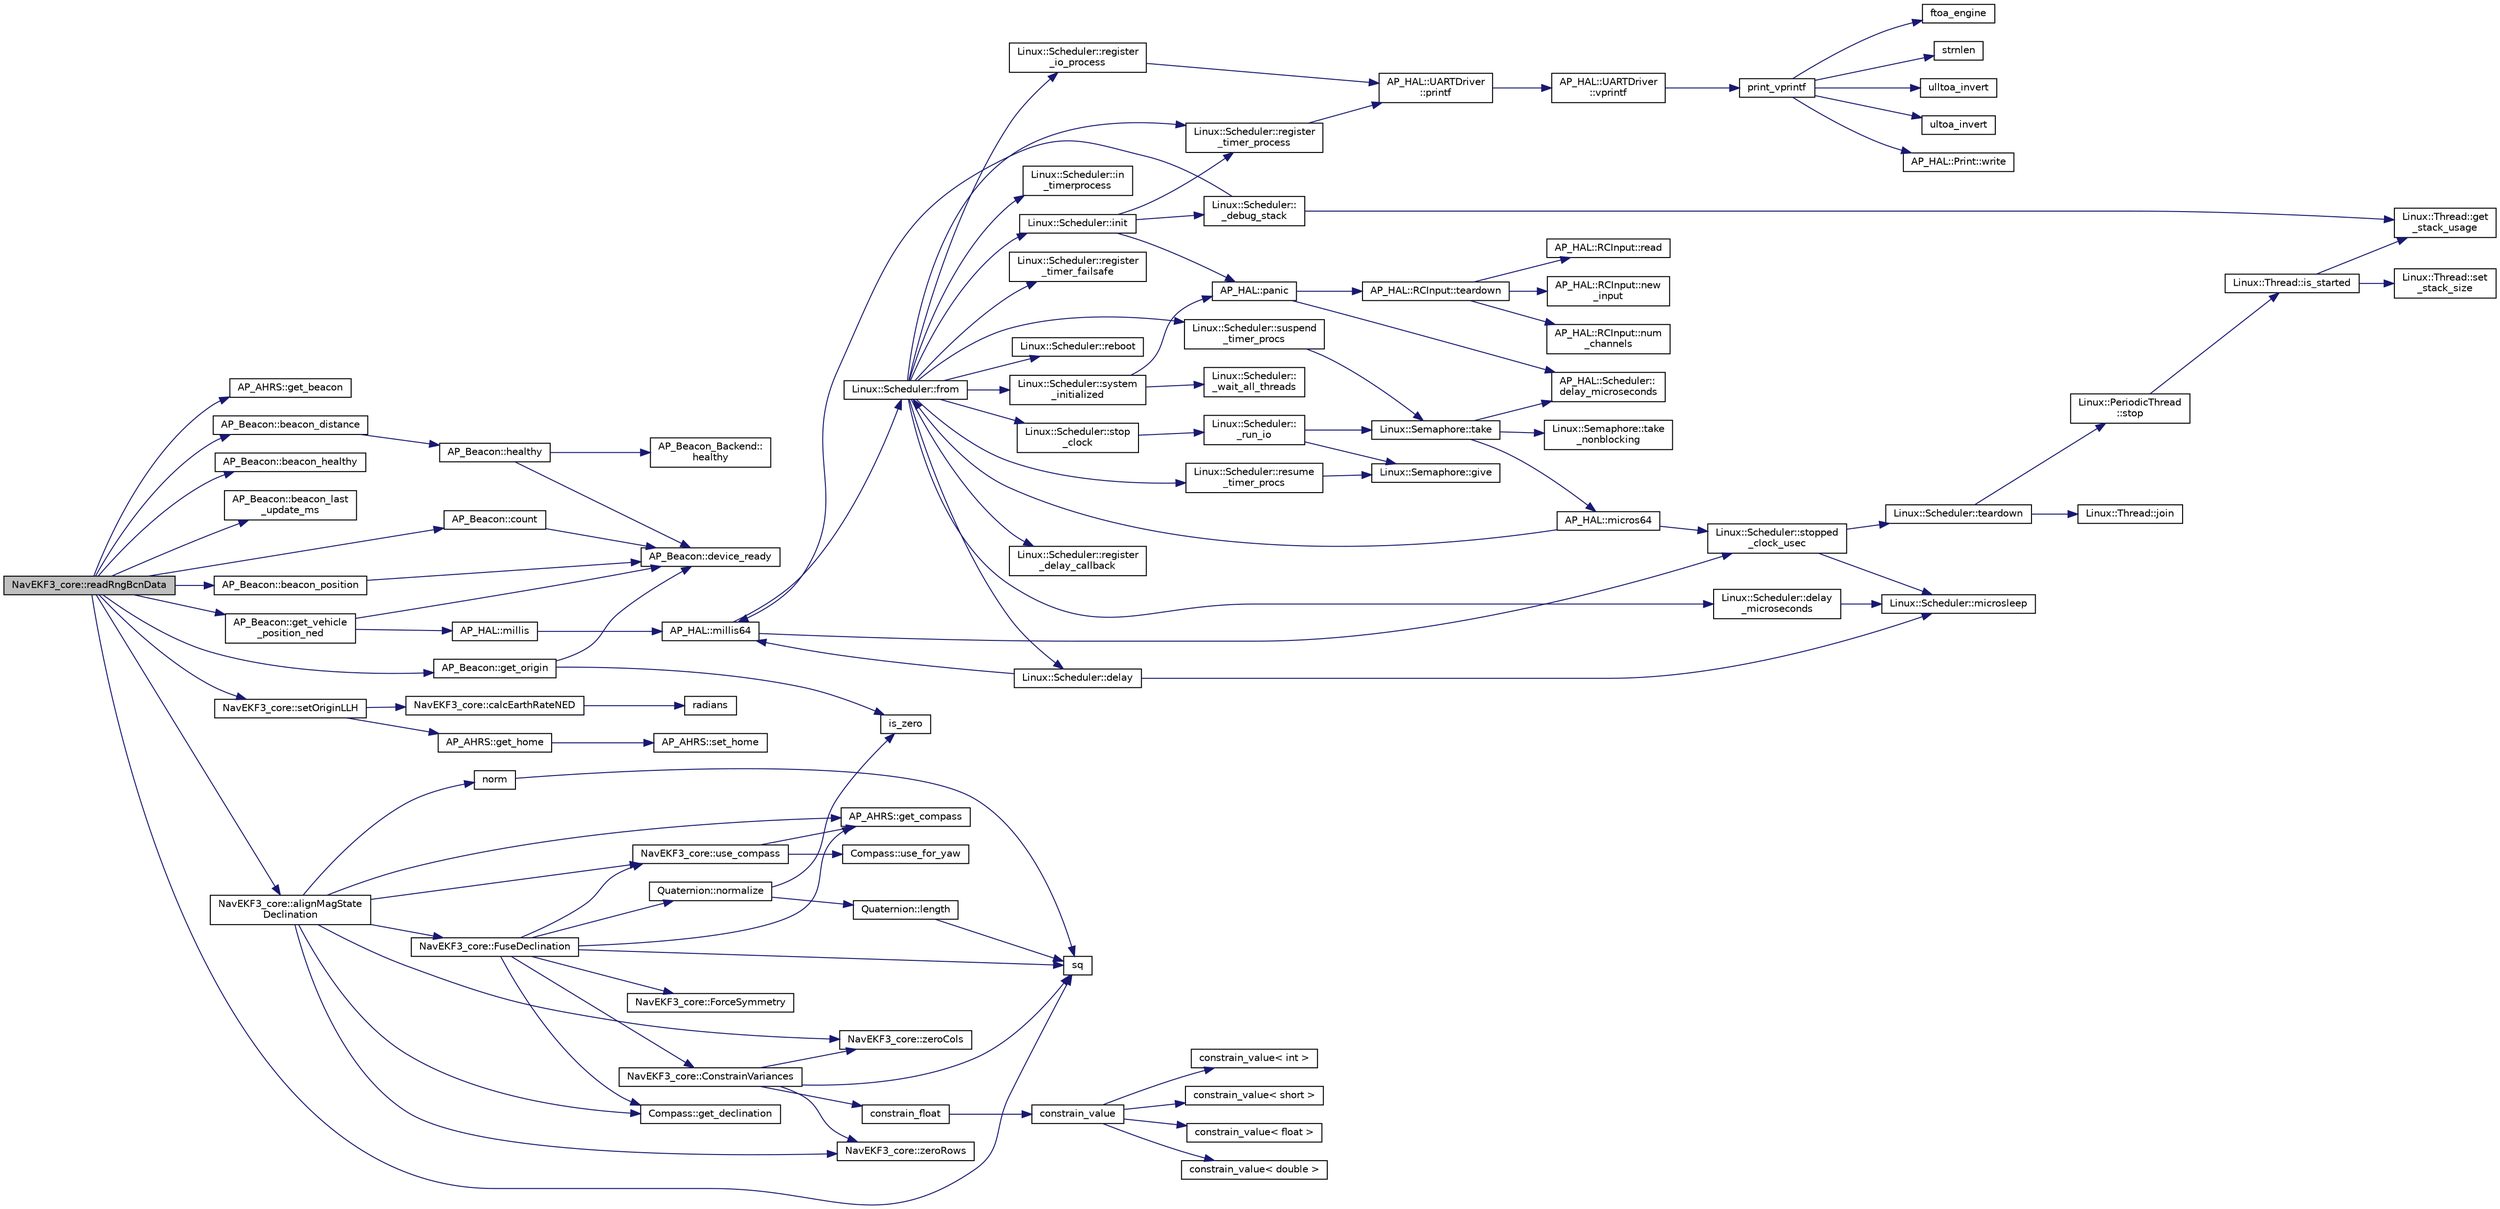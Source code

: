 digraph "NavEKF3_core::readRngBcnData"
{
 // INTERACTIVE_SVG=YES
  edge [fontname="Helvetica",fontsize="10",labelfontname="Helvetica",labelfontsize="10"];
  node [fontname="Helvetica",fontsize="10",shape=record];
  rankdir="LR";
  Node1 [label="NavEKF3_core::readRngBcnData",height=0.2,width=0.4,color="black", fillcolor="grey75", style="filled", fontcolor="black"];
  Node1 -> Node2 [color="midnightblue",fontsize="10",style="solid",fontname="Helvetica"];
  Node2 [label="AP_AHRS::get_beacon",height=0.2,width=0.4,color="black", fillcolor="white", style="filled",URL="$classAP__AHRS.html#a9924677fc2b82e894506de9c351ae1b8"];
  Node1 -> Node3 [color="midnightblue",fontsize="10",style="solid",fontname="Helvetica"];
  Node3 [label="AP_Beacon::count",height=0.2,width=0.4,color="black", fillcolor="white", style="filled",URL="$classAP__Beacon.html#a997457e517f3eb8dc41c8ccdd5109a59"];
  Node3 -> Node4 [color="midnightblue",fontsize="10",style="solid",fontname="Helvetica"];
  Node4 [label="AP_Beacon::device_ready",height=0.2,width=0.4,color="black", fillcolor="white", style="filled",URL="$classAP__Beacon.html#a78c5501000d02e25916d46cbdd5c2318"];
  Node1 -> Node5 [color="midnightblue",fontsize="10",style="solid",fontname="Helvetica"];
  Node5 [label="AP_Beacon::beacon_healthy",height=0.2,width=0.4,color="black", fillcolor="white", style="filled",URL="$classAP__Beacon.html#aba028923bb7a9191822644079ae3ca9c"];
  Node1 -> Node6 [color="midnightblue",fontsize="10",style="solid",fontname="Helvetica"];
  Node6 [label="AP_Beacon::beacon_last\l_update_ms",height=0.2,width=0.4,color="black", fillcolor="white", style="filled",URL="$classAP__Beacon.html#aed87819f871c8e3fd6edc70ae6ace188"];
  Node1 -> Node7 [color="midnightblue",fontsize="10",style="solid",fontname="Helvetica"];
  Node7 [label="AP_Beacon::beacon_distance",height=0.2,width=0.4,color="black", fillcolor="white", style="filled",URL="$classAP__Beacon.html#a770bf66510fe2c8ce84f54453aa0a0d6"];
  Node7 -> Node8 [color="midnightblue",fontsize="10",style="solid",fontname="Helvetica"];
  Node8 [label="AP_Beacon::healthy",height=0.2,width=0.4,color="black", fillcolor="white", style="filled",URL="$classAP__Beacon.html#a63934b3ceee41ceb3370b3ac99671557"];
  Node8 -> Node4 [color="midnightblue",fontsize="10",style="solid",fontname="Helvetica"];
  Node8 -> Node9 [color="midnightblue",fontsize="10",style="solid",fontname="Helvetica"];
  Node9 [label="AP_Beacon_Backend::\lhealthy",height=0.2,width=0.4,color="black", fillcolor="white", style="filled",URL="$classAP__Beacon__Backend.html#a47d47924f7b146ce69e78987ea6e3aca"];
  Node1 -> Node10 [color="midnightblue",fontsize="10",style="solid",fontname="Helvetica"];
  Node10 [label="AP_Beacon::beacon_position",height=0.2,width=0.4,color="black", fillcolor="white", style="filled",URL="$classAP__Beacon.html#a78e0a0e5f279a9bf7083994ea4ba9894"];
  Node10 -> Node4 [color="midnightblue",fontsize="10",style="solid",fontname="Helvetica"];
  Node1 -> Node11 [color="midnightblue",fontsize="10",style="solid",fontname="Helvetica"];
  Node11 [label="AP_Beacon::get_vehicle\l_position_ned",height=0.2,width=0.4,color="black", fillcolor="white", style="filled",URL="$classAP__Beacon.html#a0b7aef9f21c219f128c4742c8a0bc589"];
  Node11 -> Node4 [color="midnightblue",fontsize="10",style="solid",fontname="Helvetica"];
  Node11 -> Node12 [color="midnightblue",fontsize="10",style="solid",fontname="Helvetica"];
  Node12 [label="AP_HAL::millis",height=0.2,width=0.4,color="black", fillcolor="white", style="filled",URL="$namespaceAP__HAL.html#a77dffbb18891996280308e21316ec186"];
  Node12 -> Node13 [color="midnightblue",fontsize="10",style="solid",fontname="Helvetica"];
  Node13 [label="AP_HAL::millis64",height=0.2,width=0.4,color="black", fillcolor="white", style="filled",URL="$namespaceAP__HAL.html#a59336c5fceaf28a76d1df1581a87a25d"];
  Node13 -> Node14 [color="midnightblue",fontsize="10",style="solid",fontname="Helvetica"];
  Node14 [label="Linux::Scheduler::from",height=0.2,width=0.4,color="black", fillcolor="white", style="filled",URL="$classLinux_1_1Scheduler.html#a53ecaae0fdc72f85bd57c4b0cff93653"];
  Node14 -> Node15 [color="midnightblue",fontsize="10",style="solid",fontname="Helvetica"];
  Node15 [label="Linux::Scheduler::init",height=0.2,width=0.4,color="black", fillcolor="white", style="filled",URL="$classLinux_1_1Scheduler.html#a3d77c332e051c28c83fb07757e7100bd"];
  Node15 -> Node16 [color="midnightblue",fontsize="10",style="solid",fontname="Helvetica"];
  Node16 [label="AP_HAL::panic",height=0.2,width=0.4,color="black", fillcolor="white", style="filled",URL="$namespaceAP__HAL.html#a71832f03d849a0c088f04fc98d3c8143"];
  Node16 -> Node17 [color="midnightblue",fontsize="10",style="solid",fontname="Helvetica"];
  Node17 [label="AP_HAL::RCInput::teardown",height=0.2,width=0.4,color="black", fillcolor="white", style="filled",URL="$classAP__HAL_1_1RCInput.html#a2bea13d38f2b9ae8bf5193a3a69f0a31"];
  Node17 -> Node18 [color="midnightblue",fontsize="10",style="solid",fontname="Helvetica"];
  Node18 [label="AP_HAL::RCInput::new\l_input",height=0.2,width=0.4,color="black", fillcolor="white", style="filled",URL="$classAP__HAL_1_1RCInput.html#aee1fade33080edef83dd7db0fad0f7da"];
  Node17 -> Node19 [color="midnightblue",fontsize="10",style="solid",fontname="Helvetica"];
  Node19 [label="AP_HAL::RCInput::num\l_channels",height=0.2,width=0.4,color="black", fillcolor="white", style="filled",URL="$classAP__HAL_1_1RCInput.html#ae55f959c6115c1f41783af3a2b6c4fcd"];
  Node17 -> Node20 [color="midnightblue",fontsize="10",style="solid",fontname="Helvetica"];
  Node20 [label="AP_HAL::RCInput::read",height=0.2,width=0.4,color="black", fillcolor="white", style="filled",URL="$classAP__HAL_1_1RCInput.html#a078fd7e6d2e6a899009ec674a8e03498"];
  Node16 -> Node21 [color="midnightblue",fontsize="10",style="solid",fontname="Helvetica"];
  Node21 [label="AP_HAL::Scheduler::\ldelay_microseconds",height=0.2,width=0.4,color="black", fillcolor="white", style="filled",URL="$classAP__HAL_1_1Scheduler.html#a78c4f1b1f192ac1c99544b6cc8f099b0"];
  Node15 -> Node22 [color="midnightblue",fontsize="10",style="solid",fontname="Helvetica"];
  Node22 [label="Linux::Scheduler::register\l_timer_process",height=0.2,width=0.4,color="black", fillcolor="white", style="filled",URL="$classLinux_1_1Scheduler.html#a02a34a123dfebaf360f7010745e1e646"];
  Node22 -> Node23 [color="midnightblue",fontsize="10",style="solid",fontname="Helvetica"];
  Node23 [label="AP_HAL::UARTDriver\l::printf",height=0.2,width=0.4,color="black", fillcolor="white", style="filled",URL="$classAP__HAL_1_1UARTDriver.html#a6ceedc792594e59fc7d80b39a435f027"];
  Node23 -> Node24 [color="midnightblue",fontsize="10",style="solid",fontname="Helvetica"];
  Node24 [label="AP_HAL::UARTDriver\l::vprintf",height=0.2,width=0.4,color="black", fillcolor="white", style="filled",URL="$classAP__HAL_1_1UARTDriver.html#aa8abfb6d6641299472c29ac1edde559f"];
  Node24 -> Node25 [color="midnightblue",fontsize="10",style="solid",fontname="Helvetica"];
  Node25 [label="print_vprintf",height=0.2,width=0.4,color="black", fillcolor="white", style="filled",URL="$print__vprintf_8cpp.html#a1534eaeab54696df96975b56d9f49212"];
  Node25 -> Node26 [color="midnightblue",fontsize="10",style="solid",fontname="Helvetica"];
  Node26 [label="AP_HAL::Print::write",height=0.2,width=0.4,color="black", fillcolor="white", style="filled",URL="$classAP__HAL_1_1Print.html#acc65391952a43334f8f5c9bef341f501"];
  Node25 -> Node27 [color="midnightblue",fontsize="10",style="solid",fontname="Helvetica"];
  Node27 [label="ftoa_engine",height=0.2,width=0.4,color="black", fillcolor="white", style="filled",URL="$ftoa__engine_8cpp.html#a1c28234da8f20b43c85890d4bb452947"];
  Node25 -> Node28 [color="midnightblue",fontsize="10",style="solid",fontname="Helvetica"];
  Node28 [label="strnlen",height=0.2,width=0.4,color="black", fillcolor="white", style="filled",URL="$replace_8cpp.html#a880bcc7b85a09e6254691bebd5344b51"];
  Node25 -> Node29 [color="midnightblue",fontsize="10",style="solid",fontname="Helvetica"];
  Node29 [label="ulltoa_invert",height=0.2,width=0.4,color="black", fillcolor="white", style="filled",URL="$utoa__invert_8cpp.html#a34926f552460b47c414ec4d83b32815c"];
  Node25 -> Node30 [color="midnightblue",fontsize="10",style="solid",fontname="Helvetica"];
  Node30 [label="ultoa_invert",height=0.2,width=0.4,color="black", fillcolor="white", style="filled",URL="$utoa__invert_8cpp.html#a5d99bba8e697c1e11da489d88fca8559"];
  Node15 -> Node31 [color="midnightblue",fontsize="10",style="solid",fontname="Helvetica"];
  Node31 [label="Linux::Scheduler::\l_debug_stack",height=0.2,width=0.4,color="black", fillcolor="white", style="filled",URL="$classLinux_1_1Scheduler.html#a163eb7b285c95b1b1d036fc61d723910"];
  Node31 -> Node13 [color="midnightblue",fontsize="10",style="solid",fontname="Helvetica"];
  Node31 -> Node32 [color="midnightblue",fontsize="10",style="solid",fontname="Helvetica"];
  Node32 [label="Linux::Thread::get\l_stack_usage",height=0.2,width=0.4,color="black", fillcolor="white", style="filled",URL="$classLinux_1_1Thread.html#a6884970a0811ae21953c57fb98aa6e96"];
  Node14 -> Node33 [color="midnightblue",fontsize="10",style="solid",fontname="Helvetica"];
  Node33 [label="Linux::Scheduler::delay",height=0.2,width=0.4,color="black", fillcolor="white", style="filled",URL="$classLinux_1_1Scheduler.html#a14f3239ecbb9889823b20dc9de655c2f"];
  Node33 -> Node13 [color="midnightblue",fontsize="10",style="solid",fontname="Helvetica"];
  Node33 -> Node34 [color="midnightblue",fontsize="10",style="solid",fontname="Helvetica"];
  Node34 [label="Linux::Scheduler::microsleep",height=0.2,width=0.4,color="black", fillcolor="white", style="filled",URL="$classLinux_1_1Scheduler.html#a647872aff158b510c56862f51f951538"];
  Node14 -> Node35 [color="midnightblue",fontsize="10",style="solid",fontname="Helvetica"];
  Node35 [label="Linux::Scheduler::delay\l_microseconds",height=0.2,width=0.4,color="black", fillcolor="white", style="filled",URL="$classLinux_1_1Scheduler.html#a4cffd5bcba0175bf49c7aa75ff3bf09a"];
  Node35 -> Node34 [color="midnightblue",fontsize="10",style="solid",fontname="Helvetica"];
  Node14 -> Node36 [color="midnightblue",fontsize="10",style="solid",fontname="Helvetica"];
  Node36 [label="Linux::Scheduler::register\l_delay_callback",height=0.2,width=0.4,color="black", fillcolor="white", style="filled",URL="$classLinux_1_1Scheduler.html#a5cb50b637d5fd3e5f9220bc23db0fb3f"];
  Node14 -> Node22 [color="midnightblue",fontsize="10",style="solid",fontname="Helvetica"];
  Node14 -> Node37 [color="midnightblue",fontsize="10",style="solid",fontname="Helvetica"];
  Node37 [label="Linux::Scheduler::register\l_io_process",height=0.2,width=0.4,color="black", fillcolor="white", style="filled",URL="$classLinux_1_1Scheduler.html#aa2be97cb8686d72cc322fb38f69a940c"];
  Node37 -> Node23 [color="midnightblue",fontsize="10",style="solid",fontname="Helvetica"];
  Node14 -> Node38 [color="midnightblue",fontsize="10",style="solid",fontname="Helvetica"];
  Node38 [label="Linux::Scheduler::suspend\l_timer_procs",height=0.2,width=0.4,color="black", fillcolor="white", style="filled",URL="$classLinux_1_1Scheduler.html#abba967d02c28cb0b16a7cebbff9bc6d6"];
  Node38 -> Node39 [color="midnightblue",fontsize="10",style="solid",fontname="Helvetica"];
  Node39 [label="Linux::Semaphore::take",height=0.2,width=0.4,color="black", fillcolor="white", style="filled",URL="$classLinux_1_1Semaphore.html#afc4c8706abb7e68aa4001ea372dc614e"];
  Node39 -> Node40 [color="midnightblue",fontsize="10",style="solid",fontname="Helvetica"];
  Node40 [label="Linux::Semaphore::take\l_nonblocking",height=0.2,width=0.4,color="black", fillcolor="white", style="filled",URL="$classLinux_1_1Semaphore.html#a561b4f40f3a76335f1a686c2aed526f9"];
  Node39 -> Node41 [color="midnightblue",fontsize="10",style="solid",fontname="Helvetica"];
  Node41 [label="AP_HAL::micros64",height=0.2,width=0.4,color="black", fillcolor="white", style="filled",URL="$namespaceAP__HAL.html#a7aa0ce7625c9680e30ff4a99940907a5"];
  Node41 -> Node14 [color="midnightblue",fontsize="10",style="solid",fontname="Helvetica"];
  Node41 -> Node42 [color="midnightblue",fontsize="10",style="solid",fontname="Helvetica"];
  Node42 [label="Linux::Scheduler::stopped\l_clock_usec",height=0.2,width=0.4,color="black", fillcolor="white", style="filled",URL="$classLinux_1_1Scheduler.html#a682b4c34f330f66db5ab4aa5d96e13f9"];
  Node42 -> Node34 [color="midnightblue",fontsize="10",style="solid",fontname="Helvetica"];
  Node42 -> Node43 [color="midnightblue",fontsize="10",style="solid",fontname="Helvetica"];
  Node43 [label="Linux::Scheduler::teardown",height=0.2,width=0.4,color="black", fillcolor="white", style="filled",URL="$classLinux_1_1Scheduler.html#ab373a83d818679432520ea881044b2a7"];
  Node43 -> Node44 [color="midnightblue",fontsize="10",style="solid",fontname="Helvetica"];
  Node44 [label="Linux::PeriodicThread\l::stop",height=0.2,width=0.4,color="black", fillcolor="white", style="filled",URL="$classLinux_1_1PeriodicThread.html#a136aaf6e713f63b246fc4a2905e6e9a1"];
  Node44 -> Node45 [color="midnightblue",fontsize="10",style="solid",fontname="Helvetica"];
  Node45 [label="Linux::Thread::is_started",height=0.2,width=0.4,color="black", fillcolor="white", style="filled",URL="$classLinux_1_1Thread.html#a240d7b48a9a8eb43638f67295a1819e5"];
  Node45 -> Node32 [color="midnightblue",fontsize="10",style="solid",fontname="Helvetica"];
  Node45 -> Node46 [color="midnightblue",fontsize="10",style="solid",fontname="Helvetica"];
  Node46 [label="Linux::Thread::set\l_stack_size",height=0.2,width=0.4,color="black", fillcolor="white", style="filled",URL="$classLinux_1_1Thread.html#a8d3282b714faaf68eae534e9276419f0"];
  Node43 -> Node47 [color="midnightblue",fontsize="10",style="solid",fontname="Helvetica"];
  Node47 [label="Linux::Thread::join",height=0.2,width=0.4,color="black", fillcolor="white", style="filled",URL="$classLinux_1_1Thread.html#a32b7d184279634922e2f3b23b584fbcd"];
  Node39 -> Node21 [color="midnightblue",fontsize="10",style="solid",fontname="Helvetica"];
  Node14 -> Node48 [color="midnightblue",fontsize="10",style="solid",fontname="Helvetica"];
  Node48 [label="Linux::Scheduler::resume\l_timer_procs",height=0.2,width=0.4,color="black", fillcolor="white", style="filled",URL="$classLinux_1_1Scheduler.html#aee4e701b92cb4721c4de1bfcdcded70c"];
  Node48 -> Node49 [color="midnightblue",fontsize="10",style="solid",fontname="Helvetica"];
  Node49 [label="Linux::Semaphore::give",height=0.2,width=0.4,color="black", fillcolor="white", style="filled",URL="$classLinux_1_1Semaphore.html#a216f91636f64b57b59d43ef64af91624"];
  Node14 -> Node50 [color="midnightblue",fontsize="10",style="solid",fontname="Helvetica"];
  Node50 [label="Linux::Scheduler::in\l_timerprocess",height=0.2,width=0.4,color="black", fillcolor="white", style="filled",URL="$classLinux_1_1Scheduler.html#af23753e7c6bfa97553db215a64235455"];
  Node14 -> Node51 [color="midnightblue",fontsize="10",style="solid",fontname="Helvetica"];
  Node51 [label="Linux::Scheduler::register\l_timer_failsafe",height=0.2,width=0.4,color="black", fillcolor="white", style="filled",URL="$classLinux_1_1Scheduler.html#ac193459e3575c7a0588fdc72250c2044"];
  Node14 -> Node52 [color="midnightblue",fontsize="10",style="solid",fontname="Helvetica"];
  Node52 [label="Linux::Scheduler::system\l_initialized",height=0.2,width=0.4,color="black", fillcolor="white", style="filled",URL="$classLinux_1_1Scheduler.html#ad6070a7ee637adf5101b1e6b6efbf8f6"];
  Node52 -> Node16 [color="midnightblue",fontsize="10",style="solid",fontname="Helvetica"];
  Node52 -> Node53 [color="midnightblue",fontsize="10",style="solid",fontname="Helvetica"];
  Node53 [label="Linux::Scheduler::\l_wait_all_threads",height=0.2,width=0.4,color="black", fillcolor="white", style="filled",URL="$classLinux_1_1Scheduler.html#ac52c8da3f1f4fd79c50bd64379daf399"];
  Node14 -> Node54 [color="midnightblue",fontsize="10",style="solid",fontname="Helvetica"];
  Node54 [label="Linux::Scheduler::reboot",height=0.2,width=0.4,color="black", fillcolor="white", style="filled",URL="$classLinux_1_1Scheduler.html#ae72cfa66c849ffd882ef518c35c71e69"];
  Node14 -> Node55 [color="midnightblue",fontsize="10",style="solid",fontname="Helvetica"];
  Node55 [label="Linux::Scheduler::stop\l_clock",height=0.2,width=0.4,color="black", fillcolor="white", style="filled",URL="$classLinux_1_1Scheduler.html#a392aebafcdfe9a812e4db4b7a9dcce9c"];
  Node55 -> Node56 [color="midnightblue",fontsize="10",style="solid",fontname="Helvetica"];
  Node56 [label="Linux::Scheduler::\l_run_io",height=0.2,width=0.4,color="black", fillcolor="white", style="filled",URL="$classLinux_1_1Scheduler.html#a70b024d7d0886bf47b46cc3ee310d638"];
  Node56 -> Node39 [color="midnightblue",fontsize="10",style="solid",fontname="Helvetica"];
  Node56 -> Node49 [color="midnightblue",fontsize="10",style="solid",fontname="Helvetica"];
  Node13 -> Node42 [color="midnightblue",fontsize="10",style="solid",fontname="Helvetica"];
  Node1 -> Node57 [color="midnightblue",fontsize="10",style="solid",fontname="Helvetica"];
  Node57 [label="sq",height=0.2,width=0.4,color="black", fillcolor="white", style="filled",URL="$AP__Math_8h.html#a0375e3d67fd3911cacee5c3e1408c0f2"];
  Node1 -> Node58 [color="midnightblue",fontsize="10",style="solid",fontname="Helvetica"];
  Node58 [label="AP_Beacon::get_origin",height=0.2,width=0.4,color="black", fillcolor="white", style="filled",URL="$classAP__Beacon.html#a71897f7b9ce2b8b16341443e912b07f5"];
  Node58 -> Node4 [color="midnightblue",fontsize="10",style="solid",fontname="Helvetica"];
  Node58 -> Node59 [color="midnightblue",fontsize="10",style="solid",fontname="Helvetica"];
  Node59 [label="is_zero",height=0.2,width=0.4,color="black", fillcolor="white", style="filled",URL="$AP__Math_8h.html#a2a12cce483e9b870da70d30406d82c60"];
  Node1 -> Node60 [color="midnightblue",fontsize="10",style="solid",fontname="Helvetica"];
  Node60 [label="NavEKF3_core::setOriginLLH",height=0.2,width=0.4,color="black", fillcolor="white", style="filled",URL="$classNavEKF3__core.html#a6a3c5ad71ef8b45820c8442ac78ec46e"];
  Node60 -> Node61 [color="midnightblue",fontsize="10",style="solid",fontname="Helvetica"];
  Node61 [label="NavEKF3_core::calcEarthRateNED",height=0.2,width=0.4,color="black", fillcolor="white", style="filled",URL="$classNavEKF3__core.html#a044a16702249f93752f1c009a90864e2"];
  Node61 -> Node62 [color="midnightblue",fontsize="10",style="solid",fontname="Helvetica"];
  Node62 [label="radians",height=0.2,width=0.4,color="black", fillcolor="white", style="filled",URL="$AP__Math_8h.html#a75b14352ec1c95a8276af9a0813cfdc3"];
  Node60 -> Node63 [color="midnightblue",fontsize="10",style="solid",fontname="Helvetica"];
  Node63 [label="AP_AHRS::get_home",height=0.2,width=0.4,color="black", fillcolor="white", style="filled",URL="$classAP__AHRS.html#aea45b16e6469a3b392b8bf52fb864732"];
  Node63 -> Node64 [color="midnightblue",fontsize="10",style="solid",fontname="Helvetica"];
  Node64 [label="AP_AHRS::set_home",height=0.2,width=0.4,color="black", fillcolor="white", style="filled",URL="$classAP__AHRS.html#a702b6313fff141dced78533a4d258ab0"];
  Node1 -> Node65 [color="midnightblue",fontsize="10",style="solid",fontname="Helvetica"];
  Node65 [label="NavEKF3_core::alignMagState\lDeclination",height=0.2,width=0.4,color="black", fillcolor="white", style="filled",URL="$classNavEKF3__core.html#af67a0711b5fd90df6905cb65d342a8e0"];
  Node65 -> Node66 [color="midnightblue",fontsize="10",style="solid",fontname="Helvetica"];
  Node66 [label="NavEKF3_core::use_compass",height=0.2,width=0.4,color="black", fillcolor="white", style="filled",URL="$classNavEKF3__core.html#a8b6c851acf3a54d895b8dbc6ab2a6666"];
  Node66 -> Node67 [color="midnightblue",fontsize="10",style="solid",fontname="Helvetica"];
  Node67 [label="AP_AHRS::get_compass",height=0.2,width=0.4,color="black", fillcolor="white", style="filled",URL="$classAP__AHRS.html#adf808841de62499bc8c388fc798d47f1"];
  Node66 -> Node68 [color="midnightblue",fontsize="10",style="solid",fontname="Helvetica"];
  Node68 [label="Compass::use_for_yaw",height=0.2,width=0.4,color="black", fillcolor="white", style="filled",URL="$classCompass.html#a97437729a583cd900e4dd1d6d84a4a0e",tooltip="return true if the compass should be used for yaw calculations "];
  Node65 -> Node67 [color="midnightblue",fontsize="10",style="solid",fontname="Helvetica"];
  Node65 -> Node69 [color="midnightblue",fontsize="10",style="solid",fontname="Helvetica"];
  Node69 [label="Compass::get_declination",height=0.2,width=0.4,color="black", fillcolor="white", style="filled",URL="$classCompass.html#a5051de1d15ee203600422235ab93c88c"];
  Node65 -> Node70 [color="midnightblue",fontsize="10",style="solid",fontname="Helvetica"];
  Node70 [label="norm",height=0.2,width=0.4,color="black", fillcolor="white", style="filled",URL="$AP__Math_8h.html#adc76d4a5e5c9ae8cb7ab17b55c40d636"];
  Node70 -> Node57 [color="midnightblue",fontsize="10",style="solid",fontname="Helvetica"];
  Node65 -> Node71 [color="midnightblue",fontsize="10",style="solid",fontname="Helvetica"];
  Node71 [label="NavEKF3_core::zeroRows",height=0.2,width=0.4,color="black", fillcolor="white", style="filled",URL="$classNavEKF3__core.html#a60c1c2314069524260554d324819058a"];
  Node65 -> Node72 [color="midnightblue",fontsize="10",style="solid",fontname="Helvetica"];
  Node72 [label="NavEKF3_core::zeroCols",height=0.2,width=0.4,color="black", fillcolor="white", style="filled",URL="$classNavEKF3__core.html#a668056e5b2efae63163fc41aa7b7b1fd"];
  Node65 -> Node73 [color="midnightblue",fontsize="10",style="solid",fontname="Helvetica"];
  Node73 [label="NavEKF3_core::FuseDeclination",height=0.2,width=0.4,color="black", fillcolor="white", style="filled",URL="$classNavEKF3__core.html#a254bff5d77e24b9cbebbea31661b6c34"];
  Node73 -> Node57 [color="midnightblue",fontsize="10",style="solid",fontname="Helvetica"];
  Node73 -> Node66 [color="midnightblue",fontsize="10",style="solid",fontname="Helvetica"];
  Node73 -> Node67 [color="midnightblue",fontsize="10",style="solid",fontname="Helvetica"];
  Node73 -> Node69 [color="midnightblue",fontsize="10",style="solid",fontname="Helvetica"];
  Node73 -> Node74 [color="midnightblue",fontsize="10",style="solid",fontname="Helvetica"];
  Node74 [label="NavEKF3_core::ForceSymmetry",height=0.2,width=0.4,color="black", fillcolor="white", style="filled",URL="$classNavEKF3__core.html#a2556bcc515c1a4f63c5dbd57ae97f648"];
  Node73 -> Node75 [color="midnightblue",fontsize="10",style="solid",fontname="Helvetica"];
  Node75 [label="NavEKF3_core::ConstrainVariances",height=0.2,width=0.4,color="black", fillcolor="white", style="filled",URL="$classNavEKF3__core.html#ad090381daa81e51181ea6254e01af75b"];
  Node75 -> Node76 [color="midnightblue",fontsize="10",style="solid",fontname="Helvetica"];
  Node76 [label="constrain_float",height=0.2,width=0.4,color="black", fillcolor="white", style="filled",URL="$AP__Math_8h.html#ad525609d9dba6ffa556a0fbf08a3f9b4"];
  Node76 -> Node77 [color="midnightblue",fontsize="10",style="solid",fontname="Helvetica"];
  Node77 [label="constrain_value",height=0.2,width=0.4,color="black", fillcolor="white", style="filled",URL="$AP__Math_8h.html#a20e8f8671c282c69c1954652b6d61585"];
  Node77 -> Node78 [color="midnightblue",fontsize="10",style="solid",fontname="Helvetica"];
  Node78 [label="constrain_value\< int \>",height=0.2,width=0.4,color="black", fillcolor="white", style="filled",URL="$AP__Math_8cpp.html#a37e8e901754cb9c8e53a8e3030c82c50"];
  Node77 -> Node79 [color="midnightblue",fontsize="10",style="solid",fontname="Helvetica"];
  Node79 [label="constrain_value\< short \>",height=0.2,width=0.4,color="black", fillcolor="white", style="filled",URL="$AP__Math_8cpp.html#afdbe107ec1987d318a6347816fbf2b89"];
  Node77 -> Node80 [color="midnightblue",fontsize="10",style="solid",fontname="Helvetica"];
  Node80 [label="constrain_value\< float \>",height=0.2,width=0.4,color="black", fillcolor="white", style="filled",URL="$AP__Math_8cpp.html#ae6c621670c214da687de21d4e3a92587"];
  Node77 -> Node81 [color="midnightblue",fontsize="10",style="solid",fontname="Helvetica"];
  Node81 [label="constrain_value\< double \>",height=0.2,width=0.4,color="black", fillcolor="white", style="filled",URL="$AP__Math_8cpp.html#afe3990b00e9abc43fa97dfaf8e32f5c4"];
  Node75 -> Node57 [color="midnightblue",fontsize="10",style="solid",fontname="Helvetica"];
  Node75 -> Node72 [color="midnightblue",fontsize="10",style="solid",fontname="Helvetica"];
  Node75 -> Node71 [color="midnightblue",fontsize="10",style="solid",fontname="Helvetica"];
  Node73 -> Node82 [color="midnightblue",fontsize="10",style="solid",fontname="Helvetica"];
  Node82 [label="Quaternion::normalize",height=0.2,width=0.4,color="black", fillcolor="white", style="filled",URL="$classQuaternion.html#a48e6bafb249c895ed25f29dc9170e11e"];
  Node82 -> Node83 [color="midnightblue",fontsize="10",style="solid",fontname="Helvetica"];
  Node83 [label="Quaternion::length",height=0.2,width=0.4,color="black", fillcolor="white", style="filled",URL="$classQuaternion.html#a6f5e82dd828c59392a3133d6d5877f39"];
  Node83 -> Node57 [color="midnightblue",fontsize="10",style="solid",fontname="Helvetica"];
  Node82 -> Node59 [color="midnightblue",fontsize="10",style="solid",fontname="Helvetica"];
}
